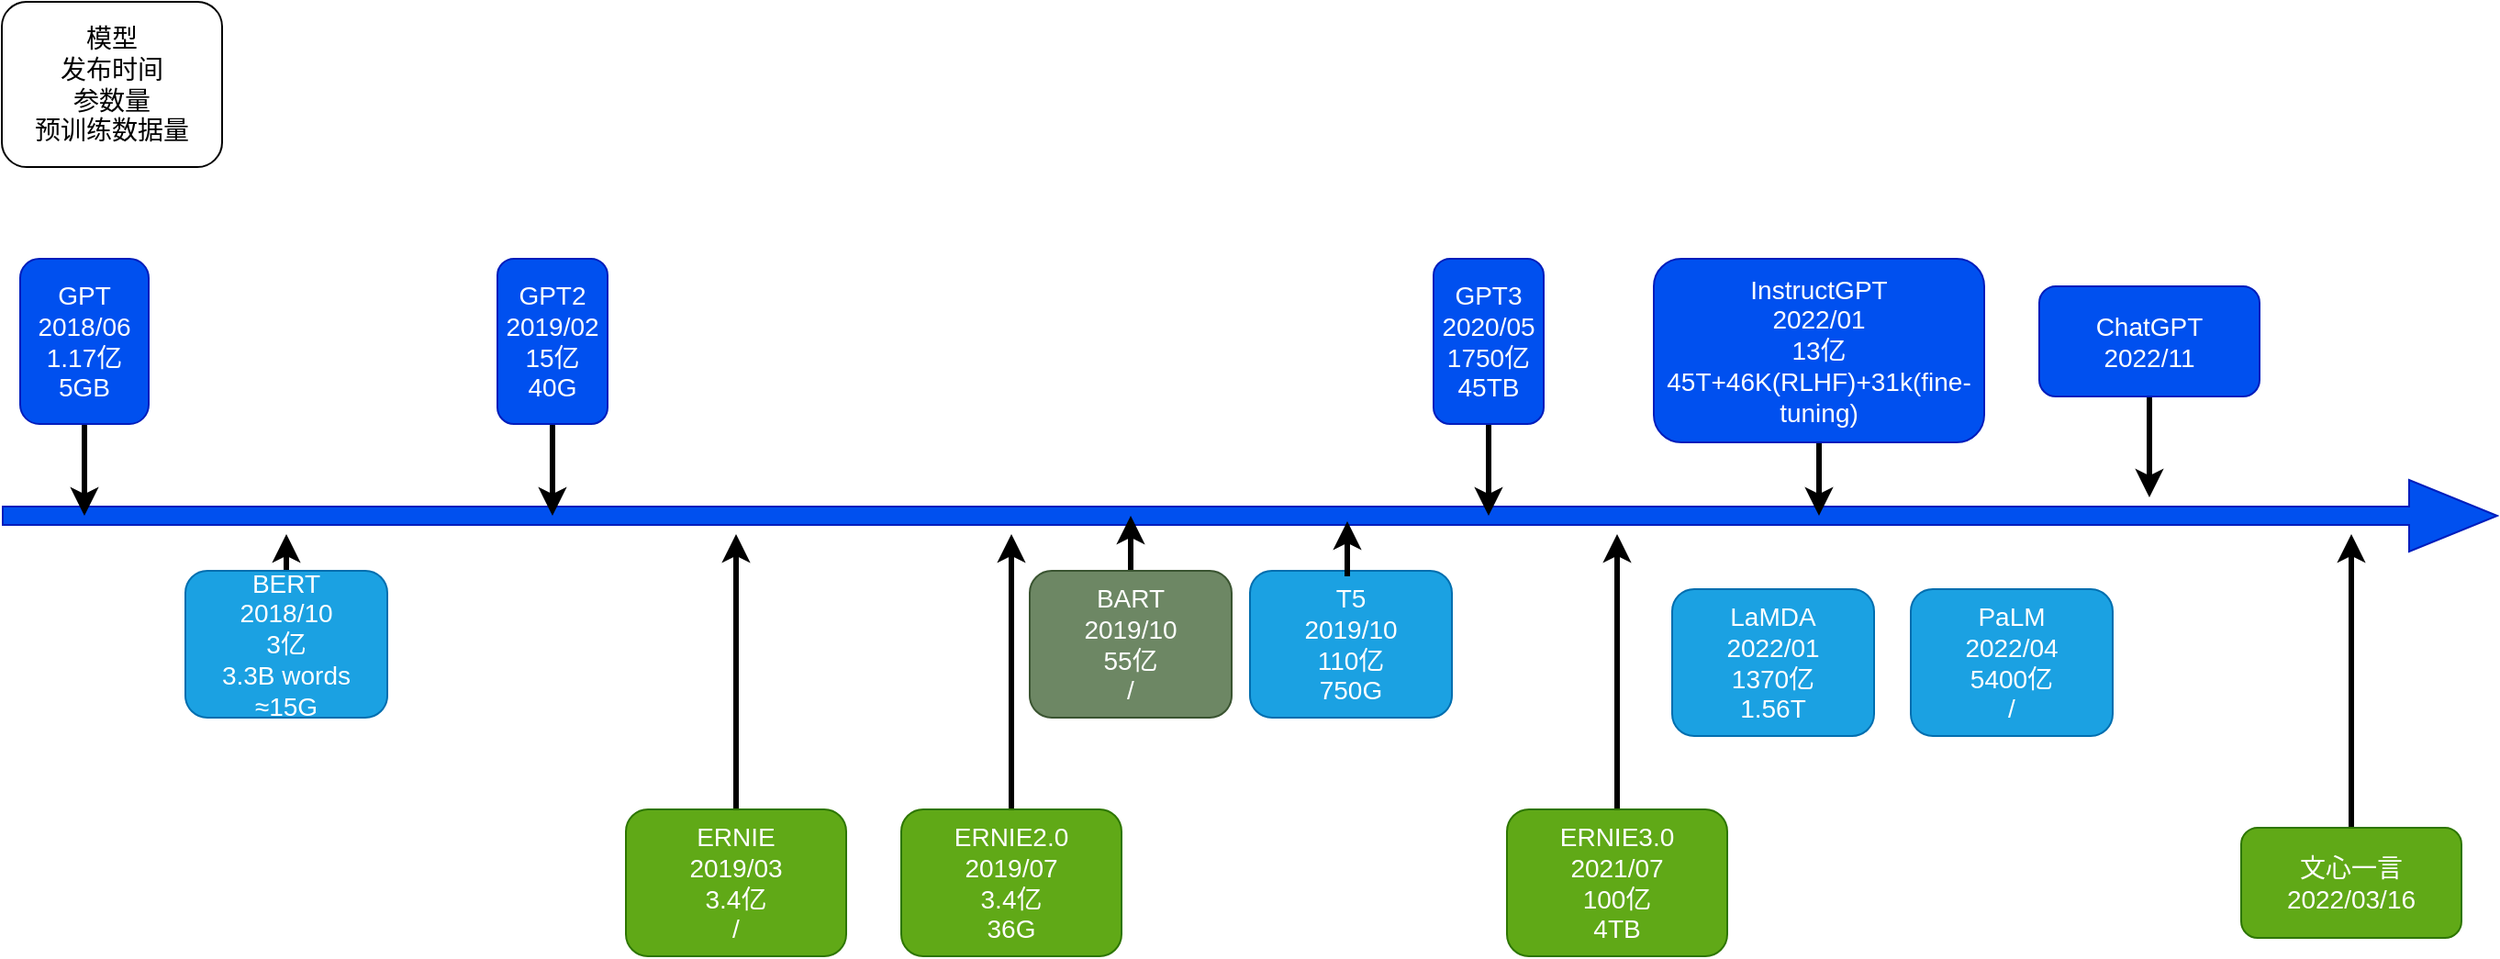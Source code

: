 <mxfile version="20.8.23" type="github">
  <diagram name="第 1 页" id="Ley3T1oHCzhXuV9W0R5z">
    <mxGraphModel dx="2261" dy="771" grid="1" gridSize="10" guides="1" tooltips="1" connect="1" arrows="1" fold="1" page="1" pageScale="1" pageWidth="827" pageHeight="1169" math="0" shadow="0">
      <root>
        <mxCell id="0" />
        <mxCell id="1" parent="0" />
        <mxCell id="DcJqsoQAITfwaPWHc3Mr-1" value="" style="shape=flexArrow;endArrow=classic;html=1;rounded=0;fillColor=#0050ef;strokeColor=#001DBC;endWidth=28;endSize=15.67;movable=1;resizable=1;rotatable=1;deletable=1;editable=1;locked=0;connectable=1;fontSize=14;" edge="1" parent="1">
          <mxGeometry width="50" height="50" relative="1" as="geometry">
            <mxPoint x="-240" y="390" as="sourcePoint" />
            <mxPoint x="1120" y="390" as="targetPoint" />
          </mxGeometry>
        </mxCell>
        <mxCell id="DcJqsoQAITfwaPWHc3Mr-21" style="edgeStyle=orthogonalEdgeStyle;rounded=0;orthogonalLoop=1;jettySize=auto;html=1;strokeWidth=3;fontSize=14;" edge="1" parent="1" source="DcJqsoQAITfwaPWHc3Mr-3">
          <mxGeometry relative="1" as="geometry">
            <mxPoint x="-195" y="390" as="targetPoint" />
          </mxGeometry>
        </mxCell>
        <mxCell id="DcJqsoQAITfwaPWHc3Mr-3" value="&lt;font style=&quot;font-size: 14px;&quot;&gt;GPT&lt;br style=&quot;font-size: 14px;&quot;&gt;2018/06&lt;br style=&quot;font-size: 14px;&quot;&gt;1.17亿&lt;br style=&quot;border-color: var(--border-color); font-size: 14px;&quot;&gt;5GB&lt;/font&gt;" style="rounded=1;whiteSpace=wrap;html=1;fontSize=14;fillColor=#0050ef;fontColor=#ffffff;strokeColor=#001DBC;" vertex="1" parent="1">
          <mxGeometry x="-230" y="250" width="70" height="90" as="geometry" />
        </mxCell>
        <mxCell id="DcJqsoQAITfwaPWHc3Mr-23" style="edgeStyle=orthogonalEdgeStyle;rounded=0;orthogonalLoop=1;jettySize=auto;html=1;strokeWidth=3;fontSize=14;" edge="1" parent="1" source="DcJqsoQAITfwaPWHc3Mr-4">
          <mxGeometry relative="1" as="geometry">
            <mxPoint x="60" y="390" as="targetPoint" />
          </mxGeometry>
        </mxCell>
        <mxCell id="DcJqsoQAITfwaPWHc3Mr-4" value="GPT2&lt;br style=&quot;font-size: 14px;&quot;&gt;2019/02&lt;br style=&quot;font-size: 14px;&quot;&gt;15亿&lt;br style=&quot;font-size: 14px;&quot;&gt;40G" style="rounded=1;whiteSpace=wrap;html=1;fontSize=14;fillColor=#0050ef;fontColor=#ffffff;strokeColor=#001DBC;" vertex="1" parent="1">
          <mxGeometry x="30" y="250" width="60" height="90" as="geometry" />
        </mxCell>
        <mxCell id="DcJqsoQAITfwaPWHc3Mr-26" style="edgeStyle=orthogonalEdgeStyle;rounded=0;orthogonalLoop=1;jettySize=auto;html=1;strokeWidth=3;fontSize=14;" edge="1" parent="1" source="DcJqsoQAITfwaPWHc3Mr-5">
          <mxGeometry relative="1" as="geometry">
            <mxPoint x="375" y="390" as="targetPoint" />
          </mxGeometry>
        </mxCell>
        <mxCell id="DcJqsoQAITfwaPWHc3Mr-5" value="BART&lt;br style=&quot;font-size: 14px;&quot;&gt;2019/10&lt;br style=&quot;font-size: 14px;&quot;&gt;55亿&lt;br style=&quot;font-size: 14px;&quot;&gt;/" style="rounded=1;whiteSpace=wrap;html=1;fontSize=14;fillColor=#6d8764;fontColor=#ffffff;strokeColor=#3A5431;" vertex="1" parent="1">
          <mxGeometry x="320" y="420" width="110" height="80" as="geometry" />
        </mxCell>
        <mxCell id="DcJqsoQAITfwaPWHc3Mr-35" style="edgeStyle=orthogonalEdgeStyle;rounded=0;orthogonalLoop=1;jettySize=auto;html=1;strokeWidth=3;fontSize=14;" edge="1" parent="1" source="DcJqsoQAITfwaPWHc3Mr-6">
          <mxGeometry relative="1" as="geometry">
            <mxPoint x="750" y="390" as="targetPoint" />
          </mxGeometry>
        </mxCell>
        <mxCell id="DcJqsoQAITfwaPWHc3Mr-6" value="InstructGPT&lt;br style=&quot;font-size: 14px;&quot;&gt;2022/01&lt;br style=&quot;font-size: 14px;&quot;&gt;13亿&lt;br style=&quot;font-size: 14px;&quot;&gt;45T+46K(RLHF)+31k(fine-tuning)" style="rounded=1;whiteSpace=wrap;html=1;fontSize=14;fillColor=#0050ef;fontColor=#ffffff;strokeColor=#001DBC;" vertex="1" parent="1">
          <mxGeometry x="660" y="250" width="180" height="100" as="geometry" />
        </mxCell>
        <mxCell id="DcJqsoQAITfwaPWHc3Mr-29" style="edgeStyle=orthogonalEdgeStyle;rounded=0;orthogonalLoop=1;jettySize=auto;html=1;strokeWidth=3;fontSize=14;" edge="1" parent="1" source="DcJqsoQAITfwaPWHc3Mr-7">
          <mxGeometry relative="1" as="geometry">
            <mxPoint x="570" y="390" as="targetPoint" />
          </mxGeometry>
        </mxCell>
        <mxCell id="DcJqsoQAITfwaPWHc3Mr-7" value="GPT3&lt;br style=&quot;font-size: 14px;&quot;&gt;2020/05&lt;br style=&quot;font-size: 14px;&quot;&gt;1750亿&lt;br style=&quot;font-size: 14px;&quot;&gt;45TB" style="rounded=1;whiteSpace=wrap;html=1;fontSize=14;fillColor=#0050ef;fontColor=#ffffff;strokeColor=#001DBC;" vertex="1" parent="1">
          <mxGeometry x="540" y="250" width="60" height="90" as="geometry" />
        </mxCell>
        <mxCell id="DcJqsoQAITfwaPWHc3Mr-22" style="edgeStyle=orthogonalEdgeStyle;rounded=0;orthogonalLoop=1;jettySize=auto;html=1;strokeWidth=3;fontSize=14;" edge="1" parent="1" source="DcJqsoQAITfwaPWHc3Mr-8">
          <mxGeometry relative="1" as="geometry">
            <mxPoint x="-85" y="400" as="targetPoint" />
          </mxGeometry>
        </mxCell>
        <mxCell id="DcJqsoQAITfwaPWHc3Mr-8" value="BERT&lt;br style=&quot;font-size: 14px;&quot;&gt;2018/10&lt;br style=&quot;font-size: 14px;&quot;&gt;3亿&lt;br style=&quot;font-size: 14px;&quot;&gt;3.3B words ≈15G" style="rounded=1;whiteSpace=wrap;html=1;fontSize=14;fillColor=#1ba1e2;fontColor=#ffffff;strokeColor=#006EAF;" vertex="1" parent="1">
          <mxGeometry x="-140" y="420" width="110" height="80" as="geometry" />
        </mxCell>
        <mxCell id="DcJqsoQAITfwaPWHc3Mr-32" style="edgeStyle=orthogonalEdgeStyle;rounded=0;orthogonalLoop=1;jettySize=auto;html=1;exitX=0.5;exitY=1;exitDx=0;exitDy=0;strokeWidth=3;fontSize=14;" edge="1" parent="1" source="DcJqsoQAITfwaPWHc3Mr-9">
          <mxGeometry relative="1" as="geometry">
            <mxPoint x="930" y="380" as="targetPoint" />
          </mxGeometry>
        </mxCell>
        <mxCell id="DcJqsoQAITfwaPWHc3Mr-9" value="ChatGPT&lt;br style=&quot;font-size: 14px;&quot;&gt;2022/11" style="rounded=1;whiteSpace=wrap;html=1;fontSize=14;fillColor=#0050ef;fontColor=#ffffff;strokeColor=#001DBC;" vertex="1" parent="1">
          <mxGeometry x="870" y="265" width="120" height="60" as="geometry" />
        </mxCell>
        <mxCell id="DcJqsoQAITfwaPWHc3Mr-24" style="edgeStyle=orthogonalEdgeStyle;rounded=0;orthogonalLoop=1;jettySize=auto;html=1;strokeWidth=3;fontSize=14;" edge="1" parent="1" source="DcJqsoQAITfwaPWHc3Mr-11">
          <mxGeometry relative="1" as="geometry">
            <mxPoint x="160" y="400" as="targetPoint" />
          </mxGeometry>
        </mxCell>
        <mxCell id="DcJqsoQAITfwaPWHc3Mr-11" value="ERNIE&lt;br style=&quot;font-size: 14px;&quot;&gt;2019/03&lt;br&gt;3.4亿&lt;br&gt;/" style="rounded=1;whiteSpace=wrap;html=1;fontSize=14;fillColor=#60a917;fontColor=#ffffff;strokeColor=#2D7600;" vertex="1" parent="1">
          <mxGeometry x="100" y="550" width="120" height="80" as="geometry" />
        </mxCell>
        <mxCell id="DcJqsoQAITfwaPWHc3Mr-31" style="edgeStyle=orthogonalEdgeStyle;rounded=0;orthogonalLoop=1;jettySize=auto;html=1;strokeWidth=3;fontSize=14;" edge="1" parent="1" source="DcJqsoQAITfwaPWHc3Mr-12">
          <mxGeometry relative="1" as="geometry">
            <mxPoint x="640" y="400" as="targetPoint" />
          </mxGeometry>
        </mxCell>
        <mxCell id="DcJqsoQAITfwaPWHc3Mr-12" value="ERNIE3.0&lt;br style=&quot;font-size: 14px;&quot;&gt;2021/07&lt;br&gt;100亿&lt;br style=&quot;font-size: 14px;&quot;&gt;4TB" style="rounded=1;whiteSpace=wrap;html=1;fontSize=14;fillColor=#60a917;fontColor=#ffffff;strokeColor=#2D7600;" vertex="1" parent="1">
          <mxGeometry x="580" y="550" width="120" height="80" as="geometry" />
        </mxCell>
        <mxCell id="DcJqsoQAITfwaPWHc3Mr-33" style="edgeStyle=orthogonalEdgeStyle;rounded=0;orthogonalLoop=1;jettySize=auto;html=1;strokeWidth=3;fontSize=14;" edge="1" parent="1" source="DcJqsoQAITfwaPWHc3Mr-13">
          <mxGeometry relative="1" as="geometry">
            <mxPoint x="1040" y="400" as="targetPoint" />
          </mxGeometry>
        </mxCell>
        <mxCell id="DcJqsoQAITfwaPWHc3Mr-13" value="文心一言&lt;br style=&quot;font-size: 14px;&quot;&gt;2022/03/16" style="rounded=1;whiteSpace=wrap;html=1;fontSize=14;fillColor=#60a917;fontColor=#ffffff;strokeColor=#2D7600;" vertex="1" parent="1">
          <mxGeometry x="980" y="560" width="120" height="60" as="geometry" />
        </mxCell>
        <mxCell id="DcJqsoQAITfwaPWHc3Mr-17" value="&lt;font style=&quot;font-size: 14px;&quot;&gt;模型&lt;br&gt;发布时间&lt;br&gt;参数量&lt;br style=&quot;border-color: var(--border-color);&quot;&gt;预训练数据量&lt;br&gt;&lt;/font&gt;" style="rounded=1;whiteSpace=wrap;html=1;" vertex="1" parent="1">
          <mxGeometry x="-240" y="110" width="120" height="90" as="geometry" />
        </mxCell>
        <mxCell id="DcJqsoQAITfwaPWHc3Mr-19" value="T5&lt;br style=&quot;font-size: 14px;&quot;&gt;2019/10&lt;br style=&quot;font-size: 14px;&quot;&gt;110亿&lt;br style=&quot;font-size: 14px;&quot;&gt;750G" style="rounded=1;whiteSpace=wrap;html=1;fontSize=14;fillColor=#1ba1e2;fontColor=#ffffff;strokeColor=#006EAF;" vertex="1" parent="1">
          <mxGeometry x="440" y="420" width="110" height="80" as="geometry" />
        </mxCell>
        <mxCell id="DcJqsoQAITfwaPWHc3Mr-25" style="edgeStyle=orthogonalEdgeStyle;rounded=0;orthogonalLoop=1;jettySize=auto;html=1;strokeWidth=3;fontSize=14;" edge="1" parent="1" source="DcJqsoQAITfwaPWHc3Mr-20">
          <mxGeometry relative="1" as="geometry">
            <mxPoint x="310" y="400" as="targetPoint" />
          </mxGeometry>
        </mxCell>
        <mxCell id="DcJqsoQAITfwaPWHc3Mr-20" value="ERNIE2.0&lt;br style=&quot;font-size: 14px;&quot;&gt;2019/07&lt;br&gt;3.4亿&lt;br&gt;36G" style="rounded=1;whiteSpace=wrap;html=1;fontSize=14;fillColor=#60a917;fontColor=#ffffff;strokeColor=#2D7600;" vertex="1" parent="1">
          <mxGeometry x="250" y="550" width="120" height="80" as="geometry" />
        </mxCell>
        <mxCell id="DcJqsoQAITfwaPWHc3Mr-28" style="edgeStyle=orthogonalEdgeStyle;rounded=0;orthogonalLoop=1;jettySize=auto;html=1;strokeWidth=3;fontSize=14;" edge="1" parent="1">
          <mxGeometry relative="1" as="geometry">
            <mxPoint x="493" y="393" as="targetPoint" />
            <mxPoint x="493" y="423" as="sourcePoint" />
          </mxGeometry>
        </mxCell>
        <mxCell id="DcJqsoQAITfwaPWHc3Mr-36" value="PaLM&lt;br style=&quot;font-size: 14px;&quot;&gt;2022/04&lt;br style=&quot;font-size: 14px;&quot;&gt;5400亿&lt;br style=&quot;font-size: 14px;&quot;&gt;/" style="rounded=1;whiteSpace=wrap;html=1;fontSize=14;fillColor=#1ba1e2;fontColor=#ffffff;strokeColor=#006EAF;" vertex="1" parent="1">
          <mxGeometry x="800" y="430" width="110" height="80" as="geometry" />
        </mxCell>
        <mxCell id="DcJqsoQAITfwaPWHc3Mr-38" value="LaMDA&lt;br style=&quot;font-size: 14px;&quot;&gt;2022/01&lt;br style=&quot;font-size: 14px;&quot;&gt;1370亿&lt;br style=&quot;font-size: 14px;&quot;&gt;1.56T" style="rounded=1;whiteSpace=wrap;html=1;fontSize=14;fillColor=#1ba1e2;fontColor=#ffffff;strokeColor=#006EAF;" vertex="1" parent="1">
          <mxGeometry x="670" y="430" width="110" height="80" as="geometry" />
        </mxCell>
      </root>
    </mxGraphModel>
  </diagram>
</mxfile>
